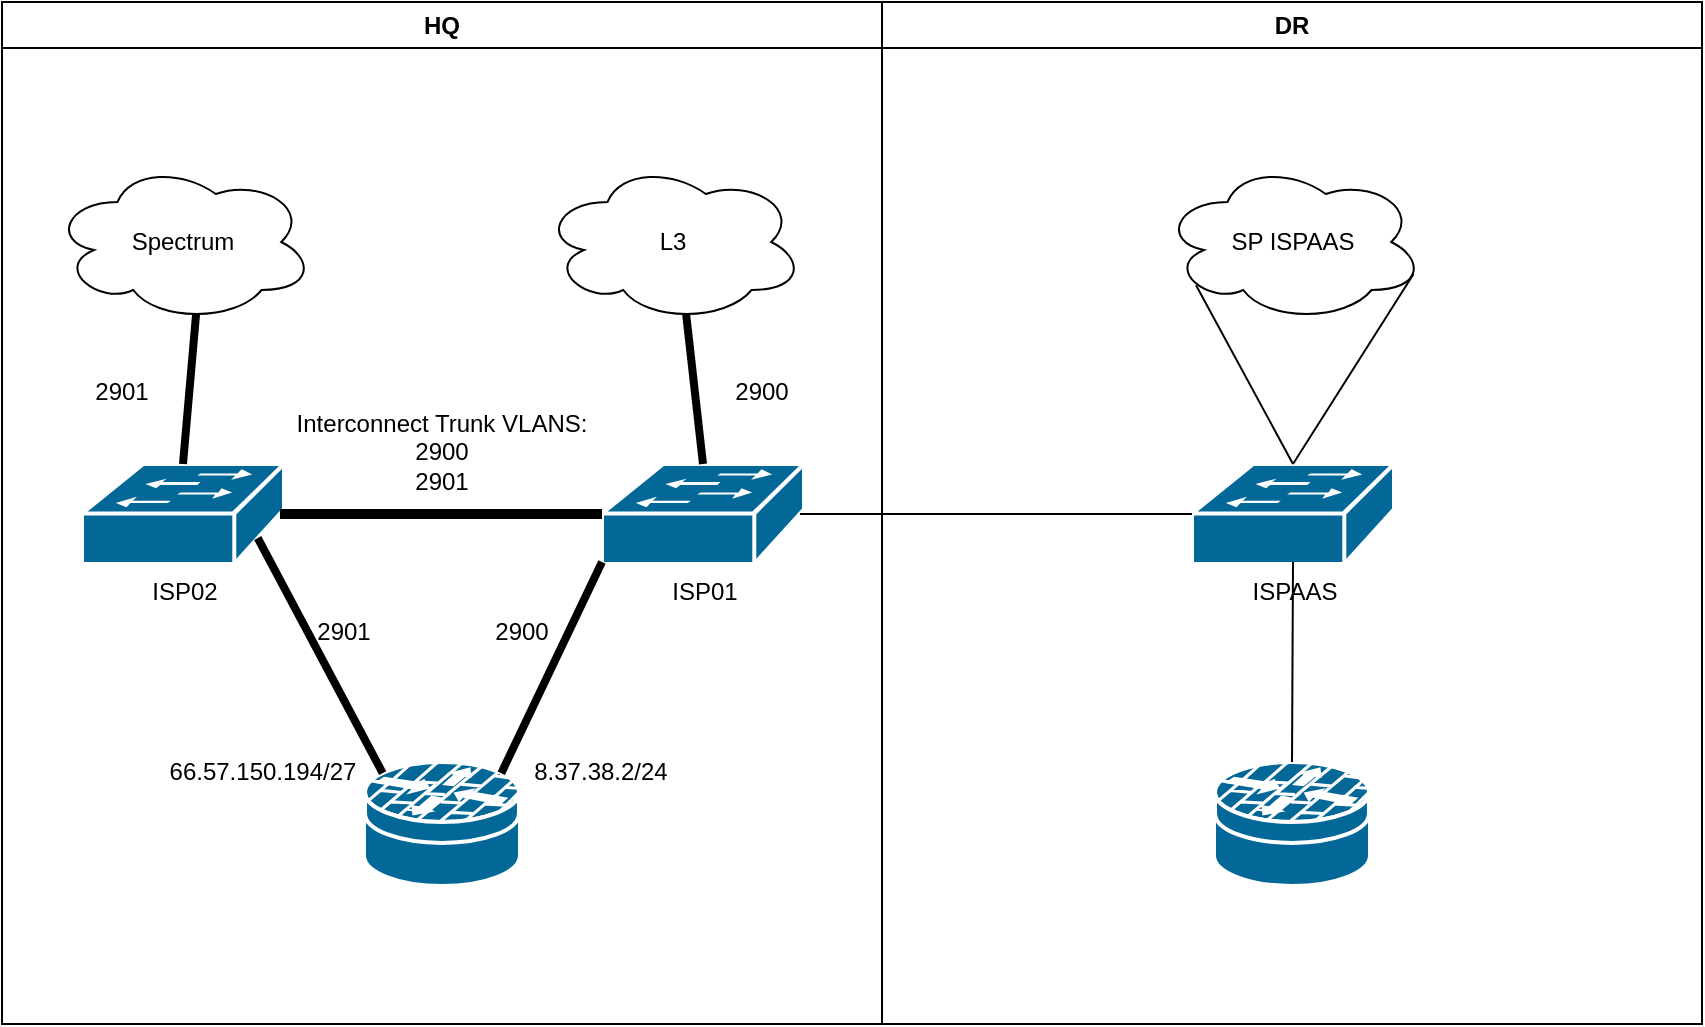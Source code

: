 <mxfile version="26.2.14">
  <diagram name="Page-1" id="pyzRk8hU9FIlRQVQMcew">
    <mxGraphModel dx="1426" dy="751" grid="1" gridSize="10" guides="1" tooltips="1" connect="1" arrows="1" fold="1" page="1" pageScale="1" pageWidth="850" pageHeight="1100" math="0" shadow="0">
      <root>
        <mxCell id="0" />
        <mxCell id="1" parent="0" />
        <mxCell id="k_QSSW2EdRkLZNwSfFR7-3" value="HQ" style="swimlane;whiteSpace=wrap;html=1;" parent="1" vertex="1">
          <mxGeometry width="440" height="511" as="geometry" />
        </mxCell>
        <mxCell id="k_QSSW2EdRkLZNwSfFR7-1" value="" style="shape=mxgraph.cisco.security.router_firewall;sketch=0;html=1;pointerEvents=1;dashed=0;fillColor=#036897;strokeColor=#ffffff;strokeWidth=2;verticalLabelPosition=bottom;verticalAlign=top;align=center;outlineConnect=0;" parent="k_QSSW2EdRkLZNwSfFR7-3" vertex="1">
          <mxGeometry x="181.0" y="380" width="78" height="62" as="geometry" />
        </mxCell>
        <mxCell id="k_QSSW2EdRkLZNwSfFR7-5" value="ISP02" style="shape=mxgraph.cisco.switches.workgroup_switch;sketch=0;html=1;pointerEvents=1;dashed=0;fillColor=#036897;strokeColor=#ffffff;strokeWidth=2;verticalLabelPosition=bottom;verticalAlign=top;align=center;outlineConnect=0;" parent="k_QSSW2EdRkLZNwSfFR7-3" vertex="1">
          <mxGeometry x="40.0" y="231" width="101" height="50" as="geometry" />
        </mxCell>
        <mxCell id="k_QSSW2EdRkLZNwSfFR7-6" value="ISP01" style="shape=mxgraph.cisco.switches.workgroup_switch;sketch=0;html=1;pointerEvents=1;dashed=0;fillColor=#036897;strokeColor=#ffffff;strokeWidth=2;verticalLabelPosition=bottom;verticalAlign=top;align=center;outlineConnect=0;" parent="k_QSSW2EdRkLZNwSfFR7-3" vertex="1">
          <mxGeometry x="300.0" y="231" width="101" height="50" as="geometry" />
        </mxCell>
        <mxCell id="k_QSSW2EdRkLZNwSfFR7-8" value="Spectrum" style="ellipse;shape=cloud;whiteSpace=wrap;html=1;" parent="k_QSSW2EdRkLZNwSfFR7-3" vertex="1">
          <mxGeometry x="25" y="80" width="131" height="80" as="geometry" />
        </mxCell>
        <mxCell id="k_QSSW2EdRkLZNwSfFR7-9" value="L3" style="ellipse;shape=cloud;whiteSpace=wrap;html=1;" parent="k_QSSW2EdRkLZNwSfFR7-3" vertex="1">
          <mxGeometry x="270" y="80" width="131" height="80" as="geometry" />
        </mxCell>
        <mxCell id="k_QSSW2EdRkLZNwSfFR7-11" value="" style="endArrow=none;html=1;rounded=0;entryX=0.55;entryY=0.95;entryDx=0;entryDy=0;entryPerimeter=0;exitX=0.5;exitY=0;exitDx=0;exitDy=0;exitPerimeter=0;strokeWidth=4;strokeColor=light-dark(#000000,#FFFF66);" parent="k_QSSW2EdRkLZNwSfFR7-3" source="k_QSSW2EdRkLZNwSfFR7-5" target="k_QSSW2EdRkLZNwSfFR7-8" edge="1">
          <mxGeometry width="50" height="50" relative="1" as="geometry">
            <mxPoint x="400" y="270" as="sourcePoint" />
            <mxPoint x="450" y="220" as="targetPoint" />
          </mxGeometry>
        </mxCell>
        <mxCell id="k_QSSW2EdRkLZNwSfFR7-12" value="" style="endArrow=none;html=1;rounded=0;entryX=0.55;entryY=0.95;entryDx=0;entryDy=0;entryPerimeter=0;exitX=0.5;exitY=0;exitDx=0;exitDy=0;exitPerimeter=0;strokeWidth=4;strokeColor=light-dark(#000000,#66FF66);" parent="k_QSSW2EdRkLZNwSfFR7-3" source="k_QSSW2EdRkLZNwSfFR7-6" target="k_QSSW2EdRkLZNwSfFR7-9" edge="1">
          <mxGeometry width="50" height="50" relative="1" as="geometry">
            <mxPoint x="400" y="270" as="sourcePoint" />
            <mxPoint x="450" y="220" as="targetPoint" />
          </mxGeometry>
        </mxCell>
        <mxCell id="k_QSSW2EdRkLZNwSfFR7-13" value="" style="endArrow=none;html=1;rounded=0;exitX=0.98;exitY=0.5;exitDx=0;exitDy=0;exitPerimeter=0;entryX=0;entryY=0.5;entryDx=0;entryDy=0;entryPerimeter=0;strokeColor=light-dark(#000000,#66FFFF);strokeWidth=5;" parent="k_QSSW2EdRkLZNwSfFR7-3" source="k_QSSW2EdRkLZNwSfFR7-5" target="k_QSSW2EdRkLZNwSfFR7-6" edge="1">
          <mxGeometry width="50" height="50" relative="1" as="geometry">
            <mxPoint x="400" y="270" as="sourcePoint" />
            <mxPoint x="450" y="220" as="targetPoint" />
          </mxGeometry>
        </mxCell>
        <mxCell id="k_QSSW2EdRkLZNwSfFR7-14" value="" style="endArrow=none;html=1;rounded=0;entryX=0.87;entryY=0.74;entryDx=0;entryDy=0;entryPerimeter=0;exitX=0.12;exitY=0.09;exitDx=0;exitDy=0;exitPerimeter=0;strokeColor=light-dark(#000000,#FFFF66);strokeWidth=4;" parent="k_QSSW2EdRkLZNwSfFR7-3" source="k_QSSW2EdRkLZNwSfFR7-1" target="k_QSSW2EdRkLZNwSfFR7-5" edge="1">
          <mxGeometry width="50" height="50" relative="1" as="geometry">
            <mxPoint x="400" y="270" as="sourcePoint" />
            <mxPoint x="450" y="220" as="targetPoint" />
          </mxGeometry>
        </mxCell>
        <mxCell id="k_QSSW2EdRkLZNwSfFR7-15" value="" style="endArrow=none;html=1;rounded=0;entryX=0;entryY=0.98;entryDx=0;entryDy=0;entryPerimeter=0;exitX=0.88;exitY=0.09;exitDx=0;exitDy=0;exitPerimeter=0;strokeColor=light-dark(#000000,#66FF66);strokeWidth=4;" parent="k_QSSW2EdRkLZNwSfFR7-3" source="k_QSSW2EdRkLZNwSfFR7-1" target="k_QSSW2EdRkLZNwSfFR7-6" edge="1">
          <mxGeometry width="50" height="50" relative="1" as="geometry">
            <mxPoint x="400" y="270" as="sourcePoint" />
            <mxPoint x="450" y="220" as="targetPoint" />
          </mxGeometry>
        </mxCell>
        <mxCell id="k_QSSW2EdRkLZNwSfFR7-18" value="Interconnect Trunk VLANS:&lt;div&gt;2900&lt;/div&gt;&lt;div&gt;2901&lt;/div&gt;" style="text;html=1;align=center;verticalAlign=middle;whiteSpace=wrap;rounded=0;" parent="k_QSSW2EdRkLZNwSfFR7-3" vertex="1">
          <mxGeometry x="135" y="200" width="170" height="50" as="geometry" />
        </mxCell>
        <mxCell id="MOe9JehuYnDUfpq1b72_-2" value="8.37.38.2/24" style="text;html=1;align=center;verticalAlign=middle;whiteSpace=wrap;rounded=0;" vertex="1" parent="k_QSSW2EdRkLZNwSfFR7-3">
          <mxGeometry x="259" y="370" width="81" height="30" as="geometry" />
        </mxCell>
        <mxCell id="MOe9JehuYnDUfpq1b72_-3" value="66.57.150.194/27" style="text;html=1;align=center;verticalAlign=middle;whiteSpace=wrap;rounded=0;" vertex="1" parent="k_QSSW2EdRkLZNwSfFR7-3">
          <mxGeometry x="80" y="370" width="101" height="30" as="geometry" />
        </mxCell>
        <mxCell id="MOe9JehuYnDUfpq1b72_-4" value="2901" style="text;html=1;align=center;verticalAlign=middle;whiteSpace=wrap;rounded=0;" vertex="1" parent="k_QSSW2EdRkLZNwSfFR7-3">
          <mxGeometry x="141" y="300" width="60" height="30" as="geometry" />
        </mxCell>
        <mxCell id="MOe9JehuYnDUfpq1b72_-5" value="2900" style="text;html=1;align=center;verticalAlign=middle;whiteSpace=wrap;rounded=0;" vertex="1" parent="k_QSSW2EdRkLZNwSfFR7-3">
          <mxGeometry x="230" y="300" width="60" height="30" as="geometry" />
        </mxCell>
        <mxCell id="MOe9JehuYnDUfpq1b72_-6" value="2901" style="text;html=1;align=center;verticalAlign=middle;whiteSpace=wrap;rounded=0;" vertex="1" parent="k_QSSW2EdRkLZNwSfFR7-3">
          <mxGeometry x="30" y="180" width="60" height="30" as="geometry" />
        </mxCell>
        <mxCell id="MOe9JehuYnDUfpq1b72_-7" value="2900" style="text;html=1;align=center;verticalAlign=middle;whiteSpace=wrap;rounded=0;" vertex="1" parent="k_QSSW2EdRkLZNwSfFR7-3">
          <mxGeometry x="350" y="180" width="60" height="30" as="geometry" />
        </mxCell>
        <mxCell id="k_QSSW2EdRkLZNwSfFR7-4" value="DR" style="swimlane;whiteSpace=wrap;html=1;" parent="1" vertex="1">
          <mxGeometry x="440" width="410" height="511" as="geometry" />
        </mxCell>
        <mxCell id="k_QSSW2EdRkLZNwSfFR7-2" value="" style="shape=mxgraph.cisco.security.router_firewall;sketch=0;html=1;pointerEvents=1;dashed=0;fillColor=#036897;strokeColor=#ffffff;strokeWidth=2;verticalLabelPosition=bottom;verticalAlign=top;align=center;outlineConnect=0;" parent="k_QSSW2EdRkLZNwSfFR7-4" vertex="1">
          <mxGeometry x="166" y="380" width="78" height="62" as="geometry" />
        </mxCell>
        <mxCell id="k_QSSW2EdRkLZNwSfFR7-7" value="ISPAAS" style="shape=mxgraph.cisco.switches.workgroup_switch;sketch=0;html=1;pointerEvents=1;dashed=0;fillColor=#036897;strokeColor=#ffffff;strokeWidth=2;verticalLabelPosition=bottom;verticalAlign=top;align=center;outlineConnect=0;" parent="k_QSSW2EdRkLZNwSfFR7-4" vertex="1">
          <mxGeometry x="155" y="231" width="101" height="50" as="geometry" />
        </mxCell>
        <mxCell id="k_QSSW2EdRkLZNwSfFR7-10" value="SP ISPAAS" style="ellipse;shape=cloud;whiteSpace=wrap;html=1;" parent="k_QSSW2EdRkLZNwSfFR7-4" vertex="1">
          <mxGeometry x="140" y="80" width="131" height="80" as="geometry" />
        </mxCell>
        <mxCell id="MOe9JehuYnDUfpq1b72_-1" value="" style="endArrow=none;html=1;rounded=0;entryX=0.5;entryY=0.98;entryDx=0;entryDy=0;entryPerimeter=0;exitX=0.5;exitY=0;exitDx=0;exitDy=0;exitPerimeter=0;" edge="1" parent="k_QSSW2EdRkLZNwSfFR7-4" source="k_QSSW2EdRkLZNwSfFR7-2" target="k_QSSW2EdRkLZNwSfFR7-7">
          <mxGeometry width="50" height="50" relative="1" as="geometry">
            <mxPoint x="-40" y="310" as="sourcePoint" />
            <mxPoint x="10" y="260" as="targetPoint" />
          </mxGeometry>
        </mxCell>
        <mxCell id="MOe9JehuYnDUfpq1b72_-8" value="" style="endArrow=none;html=1;rounded=0;entryX=0.13;entryY=0.77;entryDx=0;entryDy=0;entryPerimeter=0;exitX=0.5;exitY=0;exitDx=0;exitDy=0;exitPerimeter=0;" edge="1" parent="k_QSSW2EdRkLZNwSfFR7-4" source="k_QSSW2EdRkLZNwSfFR7-7" target="k_QSSW2EdRkLZNwSfFR7-10">
          <mxGeometry width="50" height="50" relative="1" as="geometry">
            <mxPoint x="-40" y="310" as="sourcePoint" />
            <mxPoint x="10" y="260" as="targetPoint" />
          </mxGeometry>
        </mxCell>
        <mxCell id="MOe9JehuYnDUfpq1b72_-9" value="" style="endArrow=none;html=1;rounded=0;entryX=0.96;entryY=0.7;entryDx=0;entryDy=0;entryPerimeter=0;exitX=0.5;exitY=0;exitDx=0;exitDy=0;exitPerimeter=0;" edge="1" parent="k_QSSW2EdRkLZNwSfFR7-4" source="k_QSSW2EdRkLZNwSfFR7-7" target="k_QSSW2EdRkLZNwSfFR7-10">
          <mxGeometry width="50" height="50" relative="1" as="geometry">
            <mxPoint x="-40" y="310" as="sourcePoint" />
            <mxPoint x="10" y="260" as="targetPoint" />
          </mxGeometry>
        </mxCell>
        <mxCell id="k_QSSW2EdRkLZNwSfFR7-19" value="" style="endArrow=none;html=1;rounded=0;entryX=0;entryY=0.5;entryDx=0;entryDy=0;entryPerimeter=0;exitX=0.98;exitY=0.5;exitDx=0;exitDy=0;exitPerimeter=0;" parent="1" source="k_QSSW2EdRkLZNwSfFR7-6" target="k_QSSW2EdRkLZNwSfFR7-7" edge="1">
          <mxGeometry width="50" height="50" relative="1" as="geometry">
            <mxPoint x="400" y="270" as="sourcePoint" />
            <mxPoint x="450" y="220" as="targetPoint" />
          </mxGeometry>
        </mxCell>
      </root>
    </mxGraphModel>
  </diagram>
</mxfile>
